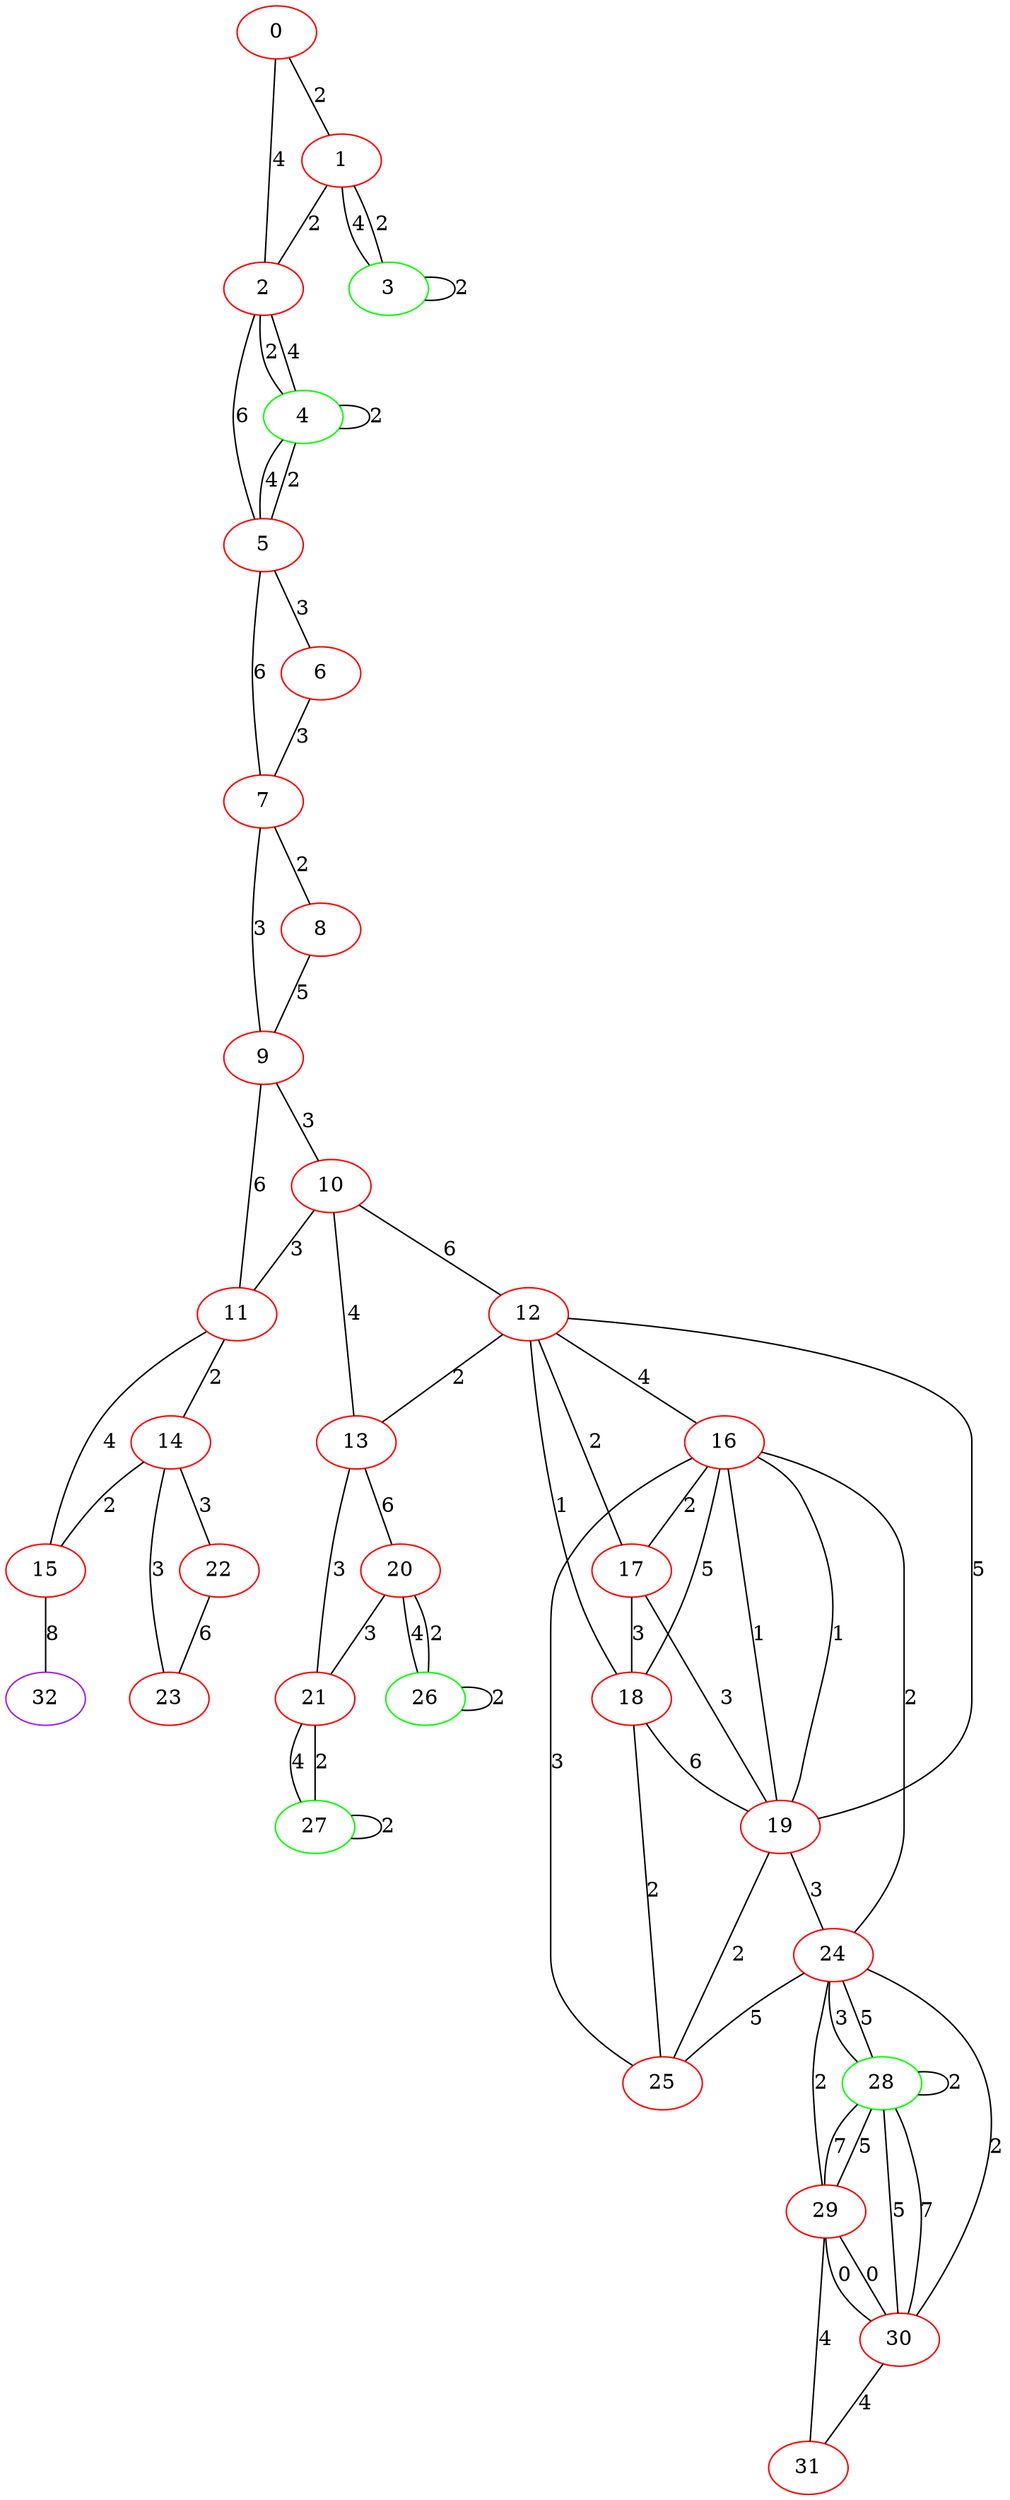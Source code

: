 graph "" {
0 [color=red, weight=1];
1 [color=red, weight=1];
2 [color=red, weight=1];
3 [color=green, weight=2];
4 [color=green, weight=2];
5 [color=red, weight=1];
6 [color=red, weight=1];
7 [color=red, weight=1];
8 [color=red, weight=1];
9 [color=red, weight=1];
10 [color=red, weight=1];
11 [color=red, weight=1];
12 [color=red, weight=1];
13 [color=red, weight=1];
14 [color=red, weight=1];
15 [color=red, weight=1];
16 [color=red, weight=1];
17 [color=red, weight=1];
18 [color=red, weight=1];
19 [color=red, weight=1];
20 [color=red, weight=1];
21 [color=red, weight=1];
22 [color=red, weight=1];
23 [color=red, weight=1];
24 [color=red, weight=1];
25 [color=red, weight=1];
26 [color=green, weight=2];
27 [color=green, weight=2];
28 [color=green, weight=2];
29 [color=red, weight=1];
30 [color=red, weight=1];
31 [color=red, weight=1];
32 [color=purple, weight=4];
0 -- 1  [key=0, label=2];
0 -- 2  [key=0, label=4];
1 -- 2  [key=0, label=2];
1 -- 3  [key=0, label=4];
1 -- 3  [key=1, label=2];
2 -- 4  [key=0, label=2];
2 -- 4  [key=1, label=4];
2 -- 5  [key=0, label=6];
3 -- 3  [key=0, label=2];
4 -- 4  [key=0, label=2];
4 -- 5  [key=0, label=4];
4 -- 5  [key=1, label=2];
5 -- 6  [key=0, label=3];
5 -- 7  [key=0, label=6];
6 -- 7  [key=0, label=3];
7 -- 8  [key=0, label=2];
7 -- 9  [key=0, label=3];
8 -- 9  [key=0, label=5];
9 -- 10  [key=0, label=3];
9 -- 11  [key=0, label=6];
10 -- 11  [key=0, label=3];
10 -- 12  [key=0, label=6];
10 -- 13  [key=0, label=4];
11 -- 14  [key=0, label=2];
11 -- 15  [key=0, label=4];
12 -- 13  [key=0, label=2];
12 -- 16  [key=0, label=4];
12 -- 17  [key=0, label=2];
12 -- 18  [key=0, label=1];
12 -- 19  [key=0, label=5];
13 -- 20  [key=0, label=6];
13 -- 21  [key=0, label=3];
14 -- 15  [key=0, label=2];
14 -- 22  [key=0, label=3];
14 -- 23  [key=0, label=3];
15 -- 32  [key=0, label=8];
16 -- 17  [key=0, label=2];
16 -- 18  [key=0, label=5];
16 -- 19  [key=0, label=1];
16 -- 19  [key=1, label=1];
16 -- 24  [key=0, label=2];
16 -- 25  [key=0, label=3];
17 -- 18  [key=0, label=3];
17 -- 19  [key=0, label=3];
18 -- 19  [key=0, label=6];
18 -- 25  [key=0, label=2];
19 -- 24  [key=0, label=3];
19 -- 25  [key=0, label=2];
20 -- 26  [key=0, label=4];
20 -- 26  [key=1, label=2];
20 -- 21  [key=0, label=3];
21 -- 27  [key=0, label=4];
21 -- 27  [key=1, label=2];
22 -- 23  [key=0, label=6];
24 -- 25  [key=0, label=5];
24 -- 28  [key=0, label=3];
24 -- 28  [key=1, label=5];
24 -- 29  [key=0, label=2];
24 -- 30  [key=0, label=2];
26 -- 26  [key=0, label=2];
27 -- 27  [key=0, label=2];
28 -- 28  [key=0, label=2];
28 -- 29  [key=0, label=5];
28 -- 29  [key=1, label=7];
28 -- 30  [key=0, label=5];
28 -- 30  [key=1, label=7];
29 -- 30  [key=0, label=0];
29 -- 30  [key=1, label=0];
29 -- 31  [key=0, label=4];
30 -- 31  [key=0, label=4];
}
